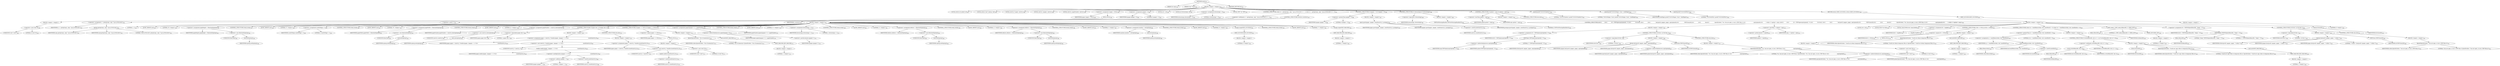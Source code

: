 digraph "main" {  
"10286" [label = <(METHOD,main)<SUB>342</SUB>> ]
"10287" [label = <(PARAM,int argc)<SUB>342</SUB>> ]
"10288" [label = <(PARAM,char **argv)<SUB>342</SUB>> ]
"10289" [label = <(BLOCK,&lt;empty&gt;,&lt;empty&gt;)<SUB>343</SUB>> ]
"10290" [label = <(LOCAL,extern int optind: int)<SUB>345</SUB>> ]
"10291" [label = <(LOCAL,extern char* optarg: char)<SUB>346</SUB>> ]
"10292" [label = <(LOCAL,uint16_t* pages: uint16_t)<SUB>348</SUB>> ]
"10293" [label = <(LOCAL,uint16_t npages: uint16_t)<SUB>348</SUB>> ]
"10294" [label = <(LOCAL,uint16_t pageNumber: uint16_t)<SUB>348</SUB>> ]
"10295" [label = <(&lt;operator&gt;.assignment,*pages = NULL)<SUB>348</SUB>> ]
"10296" [label = <(IDENTIFIER,pages,*pages = NULL)<SUB>348</SUB>> ]
"10297" [label = <(NULL,NULL)<SUB>348</SUB>> ]
"10298" [label = <(BLOCK,&lt;empty&gt;,&lt;empty&gt;)> ]
"10299" [label = <(&lt;operator&gt;.cast,(void *)0)<SUB>348</SUB>> ]
"10300" [label = <(UNKNOWN,void *,void *)<SUB>348</SUB>> ]
"10301" [label = <(LITERAL,0,(void *)0)<SUB>348</SUB>> ]
"10302" [label = <(&lt;operator&gt;.assignment,npages = 0)<SUB>348</SUB>> ]
"10303" [label = <(IDENTIFIER,npages,npages = 0)<SUB>348</SUB>> ]
"10304" [label = <(LITERAL,0,npages = 0)<SUB>348</SUB>> ]
"10305" [label = <(LOCAL,int c: int)<SUB>349</SUB>> ]
"10306" [label = <(LOCAL,int dowarnings: int)<SUB>349</SUB>> ]
"10307" [label = <(&lt;operator&gt;.assignment,dowarnings = 0)<SUB>349</SUB>> ]
"10308" [label = <(IDENTIFIER,dowarnings,dowarnings = 0)<SUB>349</SUB>> ]
"10309" [label = <(LITERAL,0,dowarnings = 0)<SUB>349</SUB>> ]
"10310" [label = <(LOCAL,TIFF* tif: TIFF)<SUB>350</SUB>> ]
"10311" [label = <(CONTROL_STRUCTURE,while ((c = getopt(argc, argv, &quot;l:p:x:y:W:H:wSh&quot;)) != -1),while ((c = getopt(argc, argv, &quot;l:p:x:y:W:H:wSh&quot;)) != -1))<SUB>352</SUB>> ]
"10312" [label = <(&lt;operator&gt;.notEquals,(c = getopt(argc, argv, &quot;l:p:x:y:W:H:wSh&quot;)) != -1)<SUB>352</SUB>> ]
"10313" [label = <(&lt;operator&gt;.assignment,c = getopt(argc, argv, &quot;l:p:x:y:W:H:wSh&quot;))<SUB>352</SUB>> ]
"10314" [label = <(IDENTIFIER,c,c = getopt(argc, argv, &quot;l:p:x:y:W:H:wSh&quot;))<SUB>352</SUB>> ]
"10315" [label = <(getopt,getopt(argc, argv, &quot;l:p:x:y:W:H:wSh&quot;))<SUB>352</SUB>> ]
"10316" [label = <(IDENTIFIER,argc,getopt(argc, argv, &quot;l:p:x:y:W:H:wSh&quot;))<SUB>352</SUB>> ]
"10317" [label = <(IDENTIFIER,argv,getopt(argc, argv, &quot;l:p:x:y:W:H:wSh&quot;))<SUB>352</SUB>> ]
"10318" [label = <(LITERAL,&quot;l:p:x:y:W:H:wSh&quot;,getopt(argc, argv, &quot;l:p:x:y:W:H:wSh&quot;))<SUB>352</SUB>> ]
"10319" [label = <(&lt;operator&gt;.minus,-1)<SUB>352</SUB>> ]
"10320" [label = <(LITERAL,1,-1)<SUB>352</SUB>> ]
"10321" [label = <(CONTROL_STRUCTURE,switch(c),switch(c))<SUB>353</SUB>> ]
"10322" [label = <(IDENTIFIER,c,switch(c))<SUB>353</SUB>> ]
"10323" [label = <(BLOCK,&lt;empty&gt;,&lt;empty&gt;)<SUB>354</SUB>> ]
"10324" [label = <(JUMP_TARGET,case)<SUB>355</SUB>> ]
"10325" [label = <(LITERAL,'H',&lt;empty&gt;)<SUB>355</SUB>> ]
"10326" [label = <(&lt;operator&gt;.assignment,pageHeight = (float)atof(optarg))<SUB>356</SUB>> ]
"10327" [label = <(IDENTIFIER,pageHeight,pageHeight = (float)atof(optarg))<SUB>356</SUB>> ]
"10328" [label = <(&lt;operator&gt;.cast,(float)atof(optarg))<SUB>356</SUB>> ]
"10329" [label = <(UNKNOWN,float,float)<SUB>356</SUB>> ]
"10330" [label = <(atof,atof(optarg))<SUB>356</SUB>> ]
"10331" [label = <(IDENTIFIER,optarg,atof(optarg))<SUB>356</SUB>> ]
"10332" [label = <(CONTROL_STRUCTURE,break;,break;)<SUB>357</SUB>> ]
"10333" [label = <(JUMP_TARGET,case)<SUB>358</SUB>> ]
"10334" [label = <(LITERAL,'S',&lt;empty&gt;)<SUB>358</SUB>> ]
"10335" [label = <(&lt;operator&gt;.assignment,scaleToPage = 1)<SUB>359</SUB>> ]
"10336" [label = <(IDENTIFIER,scaleToPage,scaleToPage = 1)<SUB>359</SUB>> ]
"10337" [label = <(LITERAL,1,scaleToPage = 1)<SUB>359</SUB>> ]
"10338" [label = <(CONTROL_STRUCTURE,break;,break;)<SUB>360</SUB>> ]
"10339" [label = <(JUMP_TARGET,case)<SUB>361</SUB>> ]
"10340" [label = <(LITERAL,'W',&lt;empty&gt;)<SUB>361</SUB>> ]
"10341" [label = <(&lt;operator&gt;.assignment,pageWidth = (float)atof(optarg))<SUB>362</SUB>> ]
"10342" [label = <(IDENTIFIER,pageWidth,pageWidth = (float)atof(optarg))<SUB>362</SUB>> ]
"10343" [label = <(&lt;operator&gt;.cast,(float)atof(optarg))<SUB>362</SUB>> ]
"10344" [label = <(UNKNOWN,float,float)<SUB>362</SUB>> ]
"10345" [label = <(atof,atof(optarg))<SUB>362</SUB>> ]
"10346" [label = <(IDENTIFIER,optarg,atof(optarg))<SUB>362</SUB>> ]
"10347" [label = <(CONTROL_STRUCTURE,break;,break;)<SUB>363</SUB>> ]
"10348" [label = <(JUMP_TARGET,case)<SUB>364</SUB>> ]
"10349" [label = <(LITERAL,'p',&lt;empty&gt;)<SUB>364</SUB>> ]
"10350" [label = <(&lt;operator&gt;.assignment,pageNumber = (uint16_t)atoi(optarg))<SUB>365</SUB>> ]
"10351" [label = <(IDENTIFIER,pageNumber,pageNumber = (uint16_t)atoi(optarg))<SUB>365</SUB>> ]
"10352" [label = <(&lt;operator&gt;.cast,(uint16_t)atoi(optarg))<SUB>365</SUB>> ]
"10353" [label = <(UNKNOWN,uint16_t,uint16_t)<SUB>365</SUB>> ]
"10354" [label = <(atoi,atoi(optarg))<SUB>365</SUB>> ]
"10355" [label = <(IDENTIFIER,optarg,atoi(optarg))<SUB>365</SUB>> ]
"10356" [label = <(CONTROL_STRUCTURE,if (pages &amp;&amp; 1),if (pages &amp;&amp; 1))<SUB>366</SUB>> ]
"10357" [label = <(&lt;operator&gt;.logicalAnd,pages &amp;&amp; 1)<SUB>366</SUB>> ]
"10358" [label = <(IDENTIFIER,pages,pages &amp;&amp; 1)<SUB>366</SUB>> ]
"10359" [label = <(LITERAL,1,pages &amp;&amp; 1)<SUB>366</SUB>> ]
"10360" [label = <(BLOCK,&lt;empty&gt;,&lt;empty&gt;)<SUB>367</SUB>> ]
"10361" [label = <(&lt;operator&gt;.assignment,pages = (uint16_t *)realloc(pages, (npages + 1) *\012                                                           sizeof(uint16_t)))<SUB>367</SUB>> ]
"10362" [label = <(IDENTIFIER,pages,pages = (uint16_t *)realloc(pages, (npages + 1) *\012                                                           sizeof(uint16_t)))<SUB>367</SUB>> ]
"10363" [label = <(&lt;operator&gt;.cast,(uint16_t *)realloc(pages, (npages + 1) *\012                                                           sizeof(uint16_t)))<SUB>367</SUB>> ]
"10364" [label = <(UNKNOWN,uint16_t *,uint16_t *)<SUB>367</SUB>> ]
"10365" [label = <(realloc,realloc(pages, (npages + 1) *\012                                                           sizeof(uint16_t)))<SUB>367</SUB>> ]
"10366" [label = <(IDENTIFIER,pages,realloc(pages, (npages + 1) *\012                                                           sizeof(uint16_t)))<SUB>367</SUB>> ]
"10367" [label = <(&lt;operator&gt;.multiplication,(npages + 1) *\012                                                           sizeof(uint16_t))<SUB>367</SUB>> ]
"10368" [label = <(&lt;operator&gt;.addition,npages + 1)<SUB>367</SUB>> ]
"10369" [label = <(IDENTIFIER,npages,npages + 1)<SUB>367</SUB>> ]
"10370" [label = <(LITERAL,1,npages + 1)<SUB>367</SUB>> ]
"10371" [label = <(&lt;operator&gt;.sizeOf,sizeof(uint16_t))<SUB>368</SUB>> ]
"10372" [label = <(IDENTIFIER,uint16_t,sizeof(uint16_t))<SUB>368</SUB>> ]
"10373" [label = <(CONTROL_STRUCTURE,else,else)<SUB>370</SUB>> ]
"10374" [label = <(BLOCK,&lt;empty&gt;,&lt;empty&gt;)<SUB>370</SUB>> ]
"10375" [label = <(&lt;operator&gt;.assignment,pages = (uint16_t *)malloc(sizeof(uint16_t)))<SUB>370</SUB>> ]
"10376" [label = <(IDENTIFIER,pages,pages = (uint16_t *)malloc(sizeof(uint16_t)))<SUB>370</SUB>> ]
"10377" [label = <(&lt;operator&gt;.cast,(uint16_t *)malloc(sizeof(uint16_t)))<SUB>370</SUB>> ]
"10378" [label = <(UNKNOWN,uint16_t *,uint16_t *)<SUB>370</SUB>> ]
"10379" [label = <(malloc,malloc(sizeof(uint16_t)))<SUB>370</SUB>> ]
"10380" [label = <(&lt;operator&gt;.sizeOf,sizeof(uint16_t))<SUB>370</SUB>> ]
"10381" [label = <(IDENTIFIER,uint16_t,sizeof(uint16_t))<SUB>370</SUB>> ]
"10382" [label = <(CONTROL_STRUCTURE,if (pages == NULL),if (pages == NULL))<SUB>371</SUB>> ]
"10383" [label = <(&lt;operator&gt;.equals,pages == NULL)<SUB>371</SUB>> ]
"10384" [label = <(IDENTIFIER,pages,pages == NULL)<SUB>371</SUB>> ]
"10385" [label = <(NULL,NULL)<SUB>371</SUB>> ]
"10386" [label = <(BLOCK,&lt;empty&gt;,&lt;empty&gt;)> ]
"10387" [label = <(&lt;operator&gt;.cast,(void *)0)<SUB>371</SUB>> ]
"10388" [label = <(UNKNOWN,void *,void *)<SUB>371</SUB>> ]
"10389" [label = <(LITERAL,0,(void *)0)<SUB>371</SUB>> ]
"10390" [label = <(BLOCK,&lt;empty&gt;,&lt;empty&gt;)<SUB>372</SUB>> ]
"10391" [label = <(fprintf,fprintf(stderr, &quot;Out of memory\n&quot;))<SUB>373</SUB>> ]
"10392" [label = <(IDENTIFIER,stderr,fprintf(stderr, &quot;Out of memory\n&quot;))<SUB>373</SUB>> ]
"10393" [label = <(LITERAL,&quot;Out of memory\n&quot;,fprintf(stderr, &quot;Out of memory\n&quot;))<SUB>373</SUB>> ]
"10394" [label = <(exit,exit(EXIT_FAILURE))<SUB>374</SUB>> ]
"10395" [label = <(EXIT_FAILURE,EXIT_FAILURE)<SUB>374</SUB>> ]
"10396" [label = <(BLOCK,&lt;empty&gt;,&lt;empty&gt;)> ]
"10397" [label = <(LITERAL,1,&lt;empty&gt;)<SUB>374</SUB>> ]
"10398" [label = <(&lt;operator&gt;.assignment,pages[npages++] = pageNumber)<SUB>376</SUB>> ]
"10399" [label = <(&lt;operator&gt;.indirectIndexAccess,pages[npages++])<SUB>376</SUB>> ]
"10400" [label = <(IDENTIFIER,pages,pages[npages++] = pageNumber)<SUB>376</SUB>> ]
"10401" [label = <(&lt;operator&gt;.postIncrement,npages++)<SUB>376</SUB>> ]
"10402" [label = <(IDENTIFIER,npages,npages++)<SUB>376</SUB>> ]
"10403" [label = <(IDENTIFIER,pageNumber,pages[npages++] = pageNumber)<SUB>376</SUB>> ]
"10404" [label = <(CONTROL_STRUCTURE,break;,break;)<SUB>377</SUB>> ]
"10405" [label = <(JUMP_TARGET,case)<SUB>378</SUB>> ]
"10406" [label = <(LITERAL,'w',&lt;empty&gt;)<SUB>378</SUB>> ]
"10407" [label = <(&lt;operator&gt;.assignment,dowarnings = 1)<SUB>379</SUB>> ]
"10408" [label = <(IDENTIFIER,dowarnings,dowarnings = 1)<SUB>379</SUB>> ]
"10409" [label = <(LITERAL,1,dowarnings = 1)<SUB>379</SUB>> ]
"10410" [label = <(CONTROL_STRUCTURE,break;,break;)<SUB>380</SUB>> ]
"10411" [label = <(JUMP_TARGET,case)<SUB>381</SUB>> ]
"10412" [label = <(LITERAL,'x',&lt;empty&gt;)<SUB>381</SUB>> ]
"10413" [label = <(&lt;operator&gt;.assignment,defxres = (float)atof(optarg))<SUB>382</SUB>> ]
"10414" [label = <(IDENTIFIER,defxres,defxres = (float)atof(optarg))<SUB>382</SUB>> ]
"10415" [label = <(&lt;operator&gt;.cast,(float)atof(optarg))<SUB>382</SUB>> ]
"10416" [label = <(UNKNOWN,float,float)<SUB>382</SUB>> ]
"10417" [label = <(atof,atof(optarg))<SUB>382</SUB>> ]
"10418" [label = <(IDENTIFIER,optarg,atof(optarg))<SUB>382</SUB>> ]
"10419" [label = <(CONTROL_STRUCTURE,break;,break;)<SUB>383</SUB>> ]
"10420" [label = <(JUMP_TARGET,case)<SUB>384</SUB>> ]
"10421" [label = <(LITERAL,'y',&lt;empty&gt;)<SUB>384</SUB>> ]
"10422" [label = <(&lt;operator&gt;.assignment,defyres = (float)atof(optarg))<SUB>385</SUB>> ]
"10423" [label = <(IDENTIFIER,defyres,defyres = (float)atof(optarg))<SUB>385</SUB>> ]
"10424" [label = <(&lt;operator&gt;.cast,(float)atof(optarg))<SUB>385</SUB>> ]
"10425" [label = <(UNKNOWN,float,float)<SUB>385</SUB>> ]
"10426" [label = <(atof,atof(optarg))<SUB>385</SUB>> ]
"10427" [label = <(IDENTIFIER,optarg,atof(optarg))<SUB>385</SUB>> ]
"10428" [label = <(CONTROL_STRUCTURE,break;,break;)<SUB>386</SUB>> ]
"10429" [label = <(JUMP_TARGET,case)<SUB>387</SUB>> ]
"10430" [label = <(LITERAL,'l',&lt;empty&gt;)<SUB>387</SUB>> ]
"10431" [label = <(&lt;operator&gt;.assignment,maxline = atoi(optarg))<SUB>388</SUB>> ]
"10432" [label = <(IDENTIFIER,maxline,maxline = atoi(optarg))<SUB>388</SUB>> ]
"10433" [label = <(atoi,atoi(optarg))<SUB>388</SUB>> ]
"10434" [label = <(IDENTIFIER,optarg,atoi(optarg))<SUB>388</SUB>> ]
"10435" [label = <(CONTROL_STRUCTURE,break;,break;)<SUB>389</SUB>> ]
"10436" [label = <(JUMP_TARGET,case)<SUB>390</SUB>> ]
"10437" [label = <(LITERAL,'h',&lt;empty&gt;)<SUB>390</SUB>> ]
"10438" [label = <(usage,usage(EXIT_SUCCESS))<SUB>391</SUB>> ]
"10439" [label = <(EXIT_SUCCESS,EXIT_SUCCESS)<SUB>391</SUB>> ]
"10440" [label = <(BLOCK,&lt;empty&gt;,&lt;empty&gt;)> ]
"10441" [label = <(LITERAL,0,&lt;empty&gt;)<SUB>391</SUB>> ]
"10442" [label = <(CONTROL_STRUCTURE,break;,break;)<SUB>392</SUB>> ]
"10443" [label = <(JUMP_TARGET,case)<SUB>393</SUB>> ]
"10444" [label = <(LITERAL,'?',&lt;empty&gt;)<SUB>393</SUB>> ]
"10445" [label = <(usage,usage(EXIT_FAILURE))<SUB>394</SUB>> ]
"10446" [label = <(EXIT_FAILURE,EXIT_FAILURE)<SUB>394</SUB>> ]
"10447" [label = <(BLOCK,&lt;empty&gt;,&lt;empty&gt;)> ]
"10448" [label = <(LITERAL,1,&lt;empty&gt;)<SUB>394</SUB>> ]
"10449" [label = <(CONTROL_STRUCTURE,if (npages &gt; 0),if (npages &gt; 0))<SUB>396</SUB>> ]
"10450" [label = <(&lt;operator&gt;.greaterThan,npages &gt; 0)<SUB>396</SUB>> ]
"10451" [label = <(IDENTIFIER,npages,npages &gt; 0)<SUB>396</SUB>> ]
"10452" [label = <(LITERAL,0,npages &gt; 0)<SUB>396</SUB>> ]
"10453" [label = <(BLOCK,&lt;empty&gt;,&lt;empty&gt;)<SUB>397</SUB>> ]
"10454" [label = <(qsort,qsort(pages, npages, sizeof(uint16_t), pcompar))<SUB>397</SUB>> ]
"10455" [label = <(IDENTIFIER,pages,qsort(pages, npages, sizeof(uint16_t), pcompar))<SUB>397</SUB>> ]
"10456" [label = <(IDENTIFIER,npages,qsort(pages, npages, sizeof(uint16_t), pcompar))<SUB>397</SUB>> ]
"10457" [label = <(&lt;operator&gt;.sizeOf,sizeof(uint16_t))<SUB>397</SUB>> ]
"10458" [label = <(IDENTIFIER,uint16_t,sizeof(uint16_t))<SUB>397</SUB>> ]
"10459" [label = <(IDENTIFIER,pcompar,qsort(pages, npages, sizeof(uint16_t), pcompar))<SUB>397</SUB>> ]
"10460" [label = <(CONTROL_STRUCTURE,if (!dowarnings),if (!dowarnings))<SUB>398</SUB>> ]
"10461" [label = <(&lt;operator&gt;.logicalNot,!dowarnings)<SUB>398</SUB>> ]
"10462" [label = <(IDENTIFIER,dowarnings,!dowarnings)<SUB>398</SUB>> ]
"10463" [label = <(BLOCK,&lt;empty&gt;,&lt;empty&gt;)<SUB>399</SUB>> ]
"10464" [label = <(TIFFSetWarningHandler,TIFFSetWarningHandler(0))<SUB>399</SUB>> ]
"10465" [label = <(LITERAL,0,TIFFSetWarningHandler(0))<SUB>399</SUB>> ]
"10466" [label = <(CONTROL_STRUCTURE,if (optind &lt; argc),if (optind &lt; argc))<SUB>400</SUB>> ]
"10467" [label = <(&lt;operator&gt;.lessThan,optind &lt; argc)<SUB>400</SUB>> ]
"10468" [label = <(IDENTIFIER,optind,optind &lt; argc)<SUB>400</SUB>> ]
"10469" [label = <(IDENTIFIER,argc,optind &lt; argc)<SUB>400</SUB>> ]
"10470" [label = <(BLOCK,&lt;empty&gt;,&lt;empty&gt;)<SUB>401</SUB>> ]
"10471" [label = <(CONTROL_STRUCTURE,do\012        {\012            tif = TIFFOpen(argv[optind], &quot;r&quot;);\012            if (tif &amp;&amp; 1)\012            {\012                fax2ps(tif, npages, pages, argv[optind]);\012                TIFFClose(tif);\012            }\012            else\012                fprintf(stderr, &quot;%s: Can not open, or not a TIFF file.\n&quot;,\012                        argv[optind]);\012        } while (++optind &lt; argc);,do\012        {\012            tif = TIFFOpen(argv[optind], &quot;r&quot;);\012            if (tif &amp;&amp; 1)\012            {\012                fax2ps(tif, npages, pages, argv[optind]);\012                TIFFClose(tif);\012            }\012            else\012                fprintf(stderr, &quot;%s: Can not open, or not a TIFF file.\n&quot;,\012                        argv[optind]);\012        } while (++optind &lt; argc);)<SUB>402</SUB>> ]
"10472" [label = <(BLOCK,&lt;empty&gt;,&lt;empty&gt;)<SUB>403</SUB>> ]
"10473" [label = <(&lt;operator&gt;.assignment,tif = TIFFOpen(argv[optind], &quot;r&quot;))<SUB>404</SUB>> ]
"10474" [label = <(IDENTIFIER,tif,tif = TIFFOpen(argv[optind], &quot;r&quot;))<SUB>404</SUB>> ]
"10475" [label = <(TIFFOpen,TIFFOpen(argv[optind], &quot;r&quot;))<SUB>404</SUB>> ]
"10476" [label = <(&lt;operator&gt;.indirectIndexAccess,argv[optind])<SUB>404</SUB>> ]
"10477" [label = <(IDENTIFIER,argv,TIFFOpen(argv[optind], &quot;r&quot;))<SUB>404</SUB>> ]
"10478" [label = <(IDENTIFIER,optind,TIFFOpen(argv[optind], &quot;r&quot;))<SUB>404</SUB>> ]
"10479" [label = <(LITERAL,&quot;r&quot;,TIFFOpen(argv[optind], &quot;r&quot;))<SUB>404</SUB>> ]
"10480" [label = <(CONTROL_STRUCTURE,if (tif &amp;&amp; 1),if (tif &amp;&amp; 1))<SUB>405</SUB>> ]
"10481" [label = <(&lt;operator&gt;.logicalAnd,tif &amp;&amp; 1)<SUB>405</SUB>> ]
"10482" [label = <(IDENTIFIER,tif,tif &amp;&amp; 1)<SUB>405</SUB>> ]
"10483" [label = <(LITERAL,1,tif &amp;&amp; 1)<SUB>405</SUB>> ]
"10484" [label = <(BLOCK,&lt;empty&gt;,&lt;empty&gt;)<SUB>406</SUB>> ]
"10485" [label = <(fax2ps,fax2ps(tif, npages, pages, argv[optind]))<SUB>407</SUB>> ]
"10486" [label = <(IDENTIFIER,tif,fax2ps(tif, npages, pages, argv[optind]))<SUB>407</SUB>> ]
"10487" [label = <(IDENTIFIER,npages,fax2ps(tif, npages, pages, argv[optind]))<SUB>407</SUB>> ]
"10488" [label = <(IDENTIFIER,pages,fax2ps(tif, npages, pages, argv[optind]))<SUB>407</SUB>> ]
"10489" [label = <(&lt;operator&gt;.indirectIndexAccess,argv[optind])<SUB>407</SUB>> ]
"10490" [label = <(IDENTIFIER,argv,fax2ps(tif, npages, pages, argv[optind]))<SUB>407</SUB>> ]
"10491" [label = <(IDENTIFIER,optind,fax2ps(tif, npages, pages, argv[optind]))<SUB>407</SUB>> ]
"10492" [label = <(TIFFClose,TIFFClose(tif))<SUB>408</SUB>> ]
"10493" [label = <(IDENTIFIER,tif,TIFFClose(tif))<SUB>408</SUB>> ]
"10494" [label = <(CONTROL_STRUCTURE,else,else)<SUB>411</SUB>> ]
"10495" [label = <(BLOCK,&lt;empty&gt;,&lt;empty&gt;)<SUB>411</SUB>> ]
"10496" [label = <(fprintf,fprintf(stderr, &quot;%s: Can not open, or not a TIFF file.\n&quot;,\012                        argv[optind]))<SUB>411</SUB>> ]
"10497" [label = <(IDENTIFIER,stderr,fprintf(stderr, &quot;%s: Can not open, or not a TIFF file.\n&quot;,\012                        argv[optind]))<SUB>411</SUB>> ]
"10498" [label = <(LITERAL,&quot;%s: Can not open, or not a TIFF file.\n&quot;,fprintf(stderr, &quot;%s: Can not open, or not a TIFF file.\n&quot;,\012                        argv[optind]))<SUB>411</SUB>> ]
"10499" [label = <(&lt;operator&gt;.indirectIndexAccess,argv[optind])<SUB>412</SUB>> ]
"10500" [label = <(IDENTIFIER,argv,fprintf(stderr, &quot;%s: Can not open, or not a TIFF file.\n&quot;,\012                        argv[optind]))<SUB>412</SUB>> ]
"10501" [label = <(IDENTIFIER,optind,fprintf(stderr, &quot;%s: Can not open, or not a TIFF file.\n&quot;,\012                        argv[optind]))<SUB>412</SUB>> ]
"10502" [label = <(&lt;operator&gt;.lessThan,++optind &lt; argc)<SUB>413</SUB>> ]
"10503" [label = <(&lt;operator&gt;.preIncrement,++optind)<SUB>413</SUB>> ]
"10504" [label = <(IDENTIFIER,optind,++optind)<SUB>413</SUB>> ]
"10505" [label = <(IDENTIFIER,argc,++optind &lt; argc)<SUB>413</SUB>> ]
"10506" [label = <(CONTROL_STRUCTURE,else,else)<SUB>416</SUB>> ]
"10507" [label = <(BLOCK,&lt;empty&gt;,&lt;empty&gt;)<SUB>416</SUB>> ]
"10508" [label = <(LOCAL,int n: int)<SUB>417</SUB>> ]
"10509" [label = <(LOCAL,FILE* fd: FILE)<SUB>418</SUB>> ]
"10510" [label = <(LOCAL,char[16384] buf: char[16384])<SUB>419</SUB>> ]
"10511" [label = <(&lt;operator&gt;.assignment,fd = tmpfile())<SUB>421</SUB>> ]
"10512" [label = <(IDENTIFIER,fd,fd = tmpfile())<SUB>421</SUB>> ]
"10513" [label = <(tmpfile,tmpfile())<SUB>421</SUB>> ]
"10514" [label = <(CONTROL_STRUCTURE,if (fd == NULL),if (fd == NULL))<SUB>422</SUB>> ]
"10515" [label = <(&lt;operator&gt;.equals,fd == NULL)<SUB>422</SUB>> ]
"10516" [label = <(IDENTIFIER,fd,fd == NULL)<SUB>422</SUB>> ]
"10517" [label = <(NULL,NULL)<SUB>422</SUB>> ]
"10518" [label = <(BLOCK,&lt;empty&gt;,&lt;empty&gt;)> ]
"10519" [label = <(&lt;operator&gt;.cast,(void *)0)<SUB>422</SUB>> ]
"10520" [label = <(UNKNOWN,void *,void *)<SUB>422</SUB>> ]
"10521" [label = <(LITERAL,0,(void *)0)<SUB>422</SUB>> ]
"10522" [label = <(BLOCK,&lt;empty&gt;,&lt;empty&gt;)<SUB>423</SUB>> ]
"10523" [label = <(fprintf,fprintf(stderr, &quot;Could not obtain temporary file.\n&quot;))<SUB>424</SUB>> ]
"10524" [label = <(IDENTIFIER,stderr,fprintf(stderr, &quot;Could not obtain temporary file.\n&quot;))<SUB>424</SUB>> ]
"10525" [label = <(LITERAL,&quot;Could not obtain temporary file.\n&quot;,fprintf(stderr, &quot;Could not obtain temporary file.\n&quot;))<SUB>424</SUB>> ]
"10526" [label = <(exit,exit(EXIT_FAILURE))<SUB>425</SUB>> ]
"10527" [label = <(EXIT_FAILURE,EXIT_FAILURE)<SUB>425</SUB>> ]
"10528" [label = <(BLOCK,&lt;empty&gt;,&lt;empty&gt;)> ]
"10529" [label = <(LITERAL,1,&lt;empty&gt;)<SUB>425</SUB>> ]
"10530" [label = <(CONTROL_STRUCTURE,while ((n = read(fileno(stdin), buf, sizeof(buf))) &gt; 0),while ((n = read(fileno(stdin), buf, sizeof(buf))) &gt; 0))<SUB>430</SUB>> ]
"10531" [label = <(&lt;operator&gt;.greaterThan,(n = read(fileno(stdin), buf, sizeof(buf))) &gt; 0)<SUB>430</SUB>> ]
"10532" [label = <(&lt;operator&gt;.assignment,n = read(fileno(stdin), buf, sizeof(buf)))<SUB>430</SUB>> ]
"10533" [label = <(IDENTIFIER,n,n = read(fileno(stdin), buf, sizeof(buf)))<SUB>430</SUB>> ]
"10534" [label = <(read,read(fileno(stdin), buf, sizeof(buf)))<SUB>430</SUB>> ]
"10535" [label = <(fileno,fileno(stdin))<SUB>430</SUB>> ]
"10536" [label = <(IDENTIFIER,stdin,fileno(stdin))<SUB>430</SUB>> ]
"10537" [label = <(IDENTIFIER,buf,read(fileno(stdin), buf, sizeof(buf)))<SUB>430</SUB>> ]
"10538" [label = <(&lt;operator&gt;.sizeOf,sizeof(buf))<SUB>430</SUB>> ]
"10539" [label = <(IDENTIFIER,buf,sizeof(buf))<SUB>430</SUB>> ]
"10540" [label = <(LITERAL,0,(n = read(fileno(stdin), buf, sizeof(buf))) &gt; 0)<SUB>430</SUB>> ]
"10541" [label = <(BLOCK,&lt;empty&gt;,&lt;empty&gt;)<SUB>431</SUB>> ]
"10542" [label = <(CONTROL_STRUCTURE,if (write(fileno(fd), buf, n) != n),if (write(fileno(fd), buf, n) != n))<SUB>432</SUB>> ]
"10543" [label = <(&lt;operator&gt;.notEquals,write(fileno(fd), buf, n) != n)<SUB>432</SUB>> ]
"10544" [label = <(write,write(fileno(fd), buf, n))<SUB>432</SUB>> ]
"10545" [label = <(fileno,fileno(fd))<SUB>432</SUB>> ]
"10546" [label = <(IDENTIFIER,fd,fileno(fd))<SUB>432</SUB>> ]
"10547" [label = <(IDENTIFIER,buf,write(fileno(fd), buf, n))<SUB>432</SUB>> ]
"10548" [label = <(IDENTIFIER,n,write(fileno(fd), buf, n))<SUB>432</SUB>> ]
"10549" [label = <(IDENTIFIER,n,write(fileno(fd), buf, n) != n)<SUB>432</SUB>> ]
"10550" [label = <(BLOCK,&lt;empty&gt;,&lt;empty&gt;)<SUB>433</SUB>> ]
"10551" [label = <(fclose,fclose(fd))<SUB>434</SUB>> ]
"10552" [label = <(IDENTIFIER,fd,fclose(fd))<SUB>434</SUB>> ]
"10553" [label = <(fprintf,fprintf(stderr, &quot;Could not copy stdin to temporary file.\n&quot;))<SUB>435</SUB>> ]
"10554" [label = <(IDENTIFIER,stderr,fprintf(stderr, &quot;Could not copy stdin to temporary file.\n&quot;))<SUB>435</SUB>> ]
"10555" [label = <(LITERAL,&quot;Could not copy stdin to temporary file.\n&quot;,fprintf(stderr, &quot;Could not copy stdin to temporary file.\n&quot;))<SUB>435</SUB>> ]
"10556" [label = <(exit,exit(EXIT_FAILURE))<SUB>436</SUB>> ]
"10557" [label = <(EXIT_FAILURE,EXIT_FAILURE)<SUB>436</SUB>> ]
"10558" [label = <(BLOCK,&lt;empty&gt;,&lt;empty&gt;)> ]
"10559" [label = <(LITERAL,1,&lt;empty&gt;)<SUB>436</SUB>> ]
"10560" [label = <(_TIFF_lseek_f,_TIFF_lseek_f(fileno(fd), 0, SEEK_SET))<SUB>439</SUB>> ]
"10561" [label = <(fileno,fileno(fd))<SUB>439</SUB>> ]
"10562" [label = <(IDENTIFIER,fd,fileno(fd))<SUB>439</SUB>> ]
"10563" [label = <(LITERAL,0,_TIFF_lseek_f(fileno(fd), 0, SEEK_SET))<SUB>439</SUB>> ]
"10564" [label = <(SEEK_SET,SEEK_SET)<SUB>439</SUB>> ]
"10565" [label = <(BLOCK,&lt;empty&gt;,&lt;empty&gt;)> ]
"10566" [label = <(LITERAL,0,&lt;empty&gt;)<SUB>439</SUB>> ]
"10567" [label = <(&lt;operator&gt;.assignment,tif = TIFFFdOpen(fileno(fd), &quot;temp&quot;, &quot;r&quot;))<SUB>443</SUB>> ]
"10568" [label = <(IDENTIFIER,tif,tif = TIFFFdOpen(fileno(fd), &quot;temp&quot;, &quot;r&quot;))<SUB>443</SUB>> ]
"10569" [label = <(TIFFFdOpen,TIFFFdOpen(fileno(fd), &quot;temp&quot;, &quot;r&quot;))<SUB>443</SUB>> ]
"10570" [label = <(fileno,fileno(fd))<SUB>443</SUB>> ]
"10571" [label = <(IDENTIFIER,fd,fileno(fd))<SUB>443</SUB>> ]
"10572" [label = <(LITERAL,&quot;temp&quot;,TIFFFdOpen(fileno(fd), &quot;temp&quot;, &quot;r&quot;))<SUB>443</SUB>> ]
"10573" [label = <(LITERAL,&quot;r&quot;,TIFFFdOpen(fileno(fd), &quot;temp&quot;, &quot;r&quot;))<SUB>443</SUB>> ]
"10574" [label = <(CONTROL_STRUCTURE,if (tif &amp;&amp; 1),if (tif &amp;&amp; 1))<SUB>445</SUB>> ]
"10575" [label = <(&lt;operator&gt;.logicalAnd,tif &amp;&amp; 1)<SUB>445</SUB>> ]
"10576" [label = <(IDENTIFIER,tif,tif &amp;&amp; 1)<SUB>445</SUB>> ]
"10577" [label = <(LITERAL,1,tif &amp;&amp; 1)<SUB>445</SUB>> ]
"10578" [label = <(BLOCK,&lt;empty&gt;,&lt;empty&gt;)<SUB>446</SUB>> ]
"10579" [label = <(fax2ps,fax2ps(tif, npages, pages, &quot;&lt;stdin&gt;&quot;))<SUB>447</SUB>> ]
"10580" [label = <(IDENTIFIER,tif,fax2ps(tif, npages, pages, &quot;&lt;stdin&gt;&quot;))<SUB>447</SUB>> ]
"10581" [label = <(IDENTIFIER,npages,fax2ps(tif, npages, pages, &quot;&lt;stdin&gt;&quot;))<SUB>447</SUB>> ]
"10582" [label = <(IDENTIFIER,pages,fax2ps(tif, npages, pages, &quot;&lt;stdin&gt;&quot;))<SUB>447</SUB>> ]
"10583" [label = <(LITERAL,&quot;&lt;stdin&gt;&quot;,fax2ps(tif, npages, pages, &quot;&lt;stdin&gt;&quot;))<SUB>447</SUB>> ]
"10584" [label = <(TIFFClose,TIFFClose(tif))<SUB>448</SUB>> ]
"10585" [label = <(IDENTIFIER,tif,TIFFClose(tif))<SUB>448</SUB>> ]
"10586" [label = <(CONTROL_STRUCTURE,else,else)<SUB>451</SUB>> ]
"10587" [label = <(BLOCK,&lt;empty&gt;,&lt;empty&gt;)<SUB>451</SUB>> ]
"10588" [label = <(fprintf,fprintf(stderr, &quot;Can not open, or not a TIFF file.\n&quot;))<SUB>451</SUB>> ]
"10589" [label = <(IDENTIFIER,stderr,fprintf(stderr, &quot;Can not open, or not a TIFF file.\n&quot;))<SUB>451</SUB>> ]
"10590" [label = <(LITERAL,&quot;Can not open, or not a TIFF file.\n&quot;,fprintf(stderr, &quot;Can not open, or not a TIFF file.\n&quot;))<SUB>451</SUB>> ]
"10591" [label = <(fclose,fclose(fd))<SUB>452</SUB>> ]
"10592" [label = <(IDENTIFIER,fd,fclose(fd))<SUB>452</SUB>> ]
"10593" [label = <(printf,printf(&quot;%%%%Trailer\n&quot;))<SUB>454</SUB>> ]
"10594" [label = <(LITERAL,&quot;%%%%Trailer\n&quot;,printf(&quot;%%%%Trailer\n&quot;))<SUB>454</SUB>> ]
"10595" [label = <(printf,printf(&quot;%%%%Pages: %u\n&quot;, totalPages))<SUB>455</SUB>> ]
"10596" [label = <(LITERAL,&quot;%%%%Pages: %u\n&quot;,printf(&quot;%%%%Pages: %u\n&quot;, totalPages))<SUB>455</SUB>> ]
"10597" [label = <(IDENTIFIER,totalPages,printf(&quot;%%%%Pages: %u\n&quot;, totalPages))<SUB>455</SUB>> ]
"10598" [label = <(printf,printf(&quot;%%%%EOF\n&quot;))<SUB>456</SUB>> ]
"10599" [label = <(LITERAL,&quot;%%%%EOF\n&quot;,printf(&quot;%%%%EOF\n&quot;))<SUB>456</SUB>> ]
"10600" [label = <(RETURN,return (EXIT_SUCCESS);,return (EXIT_SUCCESS);)<SUB>458</SUB>> ]
"10601" [label = <(EXIT_SUCCESS,EXIT_SUCCESS)<SUB>458</SUB>> ]
"10602" [label = <(BLOCK,&lt;empty&gt;,&lt;empty&gt;)> ]
"10603" [label = <(LITERAL,0,&lt;empty&gt;)<SUB>458</SUB>> ]
"10604" [label = <(METHOD_RETURN,int)<SUB>342</SUB>> ]
  "10286" -> "10287" 
  "10286" -> "10288" 
  "10286" -> "10289" 
  "10286" -> "10604" 
  "10289" -> "10290" 
  "10289" -> "10291" 
  "10289" -> "10292" 
  "10289" -> "10293" 
  "10289" -> "10294" 
  "10289" -> "10295" 
  "10289" -> "10302" 
  "10289" -> "10305" 
  "10289" -> "10306" 
  "10289" -> "10307" 
  "10289" -> "10310" 
  "10289" -> "10311" 
  "10289" -> "10449" 
  "10289" -> "10460" 
  "10289" -> "10466" 
  "10289" -> "10593" 
  "10289" -> "10595" 
  "10289" -> "10598" 
  "10289" -> "10600" 
  "10295" -> "10296" 
  "10295" -> "10297" 
  "10297" -> "10298" 
  "10298" -> "10299" 
  "10299" -> "10300" 
  "10299" -> "10301" 
  "10302" -> "10303" 
  "10302" -> "10304" 
  "10307" -> "10308" 
  "10307" -> "10309" 
  "10311" -> "10312" 
  "10311" -> "10321" 
  "10312" -> "10313" 
  "10312" -> "10319" 
  "10313" -> "10314" 
  "10313" -> "10315" 
  "10315" -> "10316" 
  "10315" -> "10317" 
  "10315" -> "10318" 
  "10319" -> "10320" 
  "10321" -> "10322" 
  "10321" -> "10323" 
  "10323" -> "10324" 
  "10323" -> "10325" 
  "10323" -> "10326" 
  "10323" -> "10332" 
  "10323" -> "10333" 
  "10323" -> "10334" 
  "10323" -> "10335" 
  "10323" -> "10338" 
  "10323" -> "10339" 
  "10323" -> "10340" 
  "10323" -> "10341" 
  "10323" -> "10347" 
  "10323" -> "10348" 
  "10323" -> "10349" 
  "10323" -> "10350" 
  "10323" -> "10356" 
  "10323" -> "10382" 
  "10323" -> "10398" 
  "10323" -> "10404" 
  "10323" -> "10405" 
  "10323" -> "10406" 
  "10323" -> "10407" 
  "10323" -> "10410" 
  "10323" -> "10411" 
  "10323" -> "10412" 
  "10323" -> "10413" 
  "10323" -> "10419" 
  "10323" -> "10420" 
  "10323" -> "10421" 
  "10323" -> "10422" 
  "10323" -> "10428" 
  "10323" -> "10429" 
  "10323" -> "10430" 
  "10323" -> "10431" 
  "10323" -> "10435" 
  "10323" -> "10436" 
  "10323" -> "10437" 
  "10323" -> "10438" 
  "10323" -> "10442" 
  "10323" -> "10443" 
  "10323" -> "10444" 
  "10323" -> "10445" 
  "10326" -> "10327" 
  "10326" -> "10328" 
  "10328" -> "10329" 
  "10328" -> "10330" 
  "10330" -> "10331" 
  "10335" -> "10336" 
  "10335" -> "10337" 
  "10341" -> "10342" 
  "10341" -> "10343" 
  "10343" -> "10344" 
  "10343" -> "10345" 
  "10345" -> "10346" 
  "10350" -> "10351" 
  "10350" -> "10352" 
  "10352" -> "10353" 
  "10352" -> "10354" 
  "10354" -> "10355" 
  "10356" -> "10357" 
  "10356" -> "10360" 
  "10356" -> "10373" 
  "10357" -> "10358" 
  "10357" -> "10359" 
  "10360" -> "10361" 
  "10361" -> "10362" 
  "10361" -> "10363" 
  "10363" -> "10364" 
  "10363" -> "10365" 
  "10365" -> "10366" 
  "10365" -> "10367" 
  "10367" -> "10368" 
  "10367" -> "10371" 
  "10368" -> "10369" 
  "10368" -> "10370" 
  "10371" -> "10372" 
  "10373" -> "10374" 
  "10374" -> "10375" 
  "10375" -> "10376" 
  "10375" -> "10377" 
  "10377" -> "10378" 
  "10377" -> "10379" 
  "10379" -> "10380" 
  "10380" -> "10381" 
  "10382" -> "10383" 
  "10382" -> "10390" 
  "10383" -> "10384" 
  "10383" -> "10385" 
  "10385" -> "10386" 
  "10386" -> "10387" 
  "10387" -> "10388" 
  "10387" -> "10389" 
  "10390" -> "10391" 
  "10390" -> "10394" 
  "10391" -> "10392" 
  "10391" -> "10393" 
  "10394" -> "10395" 
  "10395" -> "10396" 
  "10396" -> "10397" 
  "10398" -> "10399" 
  "10398" -> "10403" 
  "10399" -> "10400" 
  "10399" -> "10401" 
  "10401" -> "10402" 
  "10407" -> "10408" 
  "10407" -> "10409" 
  "10413" -> "10414" 
  "10413" -> "10415" 
  "10415" -> "10416" 
  "10415" -> "10417" 
  "10417" -> "10418" 
  "10422" -> "10423" 
  "10422" -> "10424" 
  "10424" -> "10425" 
  "10424" -> "10426" 
  "10426" -> "10427" 
  "10431" -> "10432" 
  "10431" -> "10433" 
  "10433" -> "10434" 
  "10438" -> "10439" 
  "10439" -> "10440" 
  "10440" -> "10441" 
  "10445" -> "10446" 
  "10446" -> "10447" 
  "10447" -> "10448" 
  "10449" -> "10450" 
  "10449" -> "10453" 
  "10450" -> "10451" 
  "10450" -> "10452" 
  "10453" -> "10454" 
  "10454" -> "10455" 
  "10454" -> "10456" 
  "10454" -> "10457" 
  "10454" -> "10459" 
  "10457" -> "10458" 
  "10460" -> "10461" 
  "10460" -> "10463" 
  "10461" -> "10462" 
  "10463" -> "10464" 
  "10464" -> "10465" 
  "10466" -> "10467" 
  "10466" -> "10470" 
  "10466" -> "10506" 
  "10467" -> "10468" 
  "10467" -> "10469" 
  "10470" -> "10471" 
  "10471" -> "10472" 
  "10471" -> "10502" 
  "10472" -> "10473" 
  "10472" -> "10480" 
  "10473" -> "10474" 
  "10473" -> "10475" 
  "10475" -> "10476" 
  "10475" -> "10479" 
  "10476" -> "10477" 
  "10476" -> "10478" 
  "10480" -> "10481" 
  "10480" -> "10484" 
  "10480" -> "10494" 
  "10481" -> "10482" 
  "10481" -> "10483" 
  "10484" -> "10485" 
  "10484" -> "10492" 
  "10485" -> "10486" 
  "10485" -> "10487" 
  "10485" -> "10488" 
  "10485" -> "10489" 
  "10489" -> "10490" 
  "10489" -> "10491" 
  "10492" -> "10493" 
  "10494" -> "10495" 
  "10495" -> "10496" 
  "10496" -> "10497" 
  "10496" -> "10498" 
  "10496" -> "10499" 
  "10499" -> "10500" 
  "10499" -> "10501" 
  "10502" -> "10503" 
  "10502" -> "10505" 
  "10503" -> "10504" 
  "10506" -> "10507" 
  "10507" -> "10508" 
  "10507" -> "10509" 
  "10507" -> "10510" 
  "10507" -> "10511" 
  "10507" -> "10514" 
  "10507" -> "10530" 
  "10507" -> "10560" 
  "10507" -> "10567" 
  "10507" -> "10574" 
  "10507" -> "10591" 
  "10511" -> "10512" 
  "10511" -> "10513" 
  "10514" -> "10515" 
  "10514" -> "10522" 
  "10515" -> "10516" 
  "10515" -> "10517" 
  "10517" -> "10518" 
  "10518" -> "10519" 
  "10519" -> "10520" 
  "10519" -> "10521" 
  "10522" -> "10523" 
  "10522" -> "10526" 
  "10523" -> "10524" 
  "10523" -> "10525" 
  "10526" -> "10527" 
  "10527" -> "10528" 
  "10528" -> "10529" 
  "10530" -> "10531" 
  "10530" -> "10541" 
  "10531" -> "10532" 
  "10531" -> "10540" 
  "10532" -> "10533" 
  "10532" -> "10534" 
  "10534" -> "10535" 
  "10534" -> "10537" 
  "10534" -> "10538" 
  "10535" -> "10536" 
  "10538" -> "10539" 
  "10541" -> "10542" 
  "10542" -> "10543" 
  "10542" -> "10550" 
  "10543" -> "10544" 
  "10543" -> "10549" 
  "10544" -> "10545" 
  "10544" -> "10547" 
  "10544" -> "10548" 
  "10545" -> "10546" 
  "10550" -> "10551" 
  "10550" -> "10553" 
  "10550" -> "10556" 
  "10551" -> "10552" 
  "10553" -> "10554" 
  "10553" -> "10555" 
  "10556" -> "10557" 
  "10557" -> "10558" 
  "10558" -> "10559" 
  "10560" -> "10561" 
  "10560" -> "10563" 
  "10560" -> "10564" 
  "10561" -> "10562" 
  "10564" -> "10565" 
  "10565" -> "10566" 
  "10567" -> "10568" 
  "10567" -> "10569" 
  "10569" -> "10570" 
  "10569" -> "10572" 
  "10569" -> "10573" 
  "10570" -> "10571" 
  "10574" -> "10575" 
  "10574" -> "10578" 
  "10574" -> "10586" 
  "10575" -> "10576" 
  "10575" -> "10577" 
  "10578" -> "10579" 
  "10578" -> "10584" 
  "10579" -> "10580" 
  "10579" -> "10581" 
  "10579" -> "10582" 
  "10579" -> "10583" 
  "10584" -> "10585" 
  "10586" -> "10587" 
  "10587" -> "10588" 
  "10588" -> "10589" 
  "10588" -> "10590" 
  "10591" -> "10592" 
  "10593" -> "10594" 
  "10595" -> "10596" 
  "10595" -> "10597" 
  "10598" -> "10599" 
  "10600" -> "10601" 
  "10601" -> "10602" 
  "10602" -> "10603" 
}

